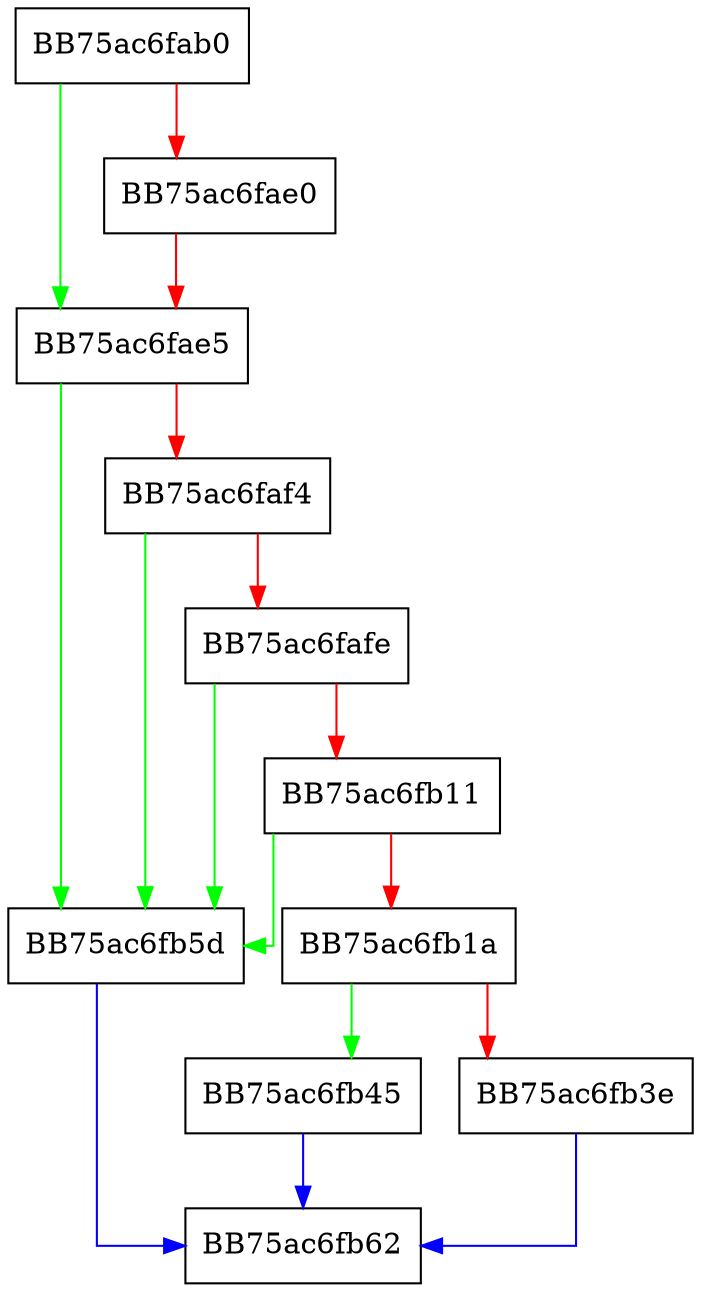 digraph Write {
  node [shape="box"];
  graph [splines=ortho];
  BB75ac6fab0 -> BB75ac6fae5 [color="green"];
  BB75ac6fab0 -> BB75ac6fae0 [color="red"];
  BB75ac6fae0 -> BB75ac6fae5 [color="red"];
  BB75ac6fae5 -> BB75ac6fb5d [color="green"];
  BB75ac6fae5 -> BB75ac6faf4 [color="red"];
  BB75ac6faf4 -> BB75ac6fb5d [color="green"];
  BB75ac6faf4 -> BB75ac6fafe [color="red"];
  BB75ac6fafe -> BB75ac6fb5d [color="green"];
  BB75ac6fafe -> BB75ac6fb11 [color="red"];
  BB75ac6fb11 -> BB75ac6fb5d [color="green"];
  BB75ac6fb11 -> BB75ac6fb1a [color="red"];
  BB75ac6fb1a -> BB75ac6fb45 [color="green"];
  BB75ac6fb1a -> BB75ac6fb3e [color="red"];
  BB75ac6fb3e -> BB75ac6fb62 [color="blue"];
  BB75ac6fb45 -> BB75ac6fb62 [color="blue"];
  BB75ac6fb5d -> BB75ac6fb62 [color="blue"];
}
